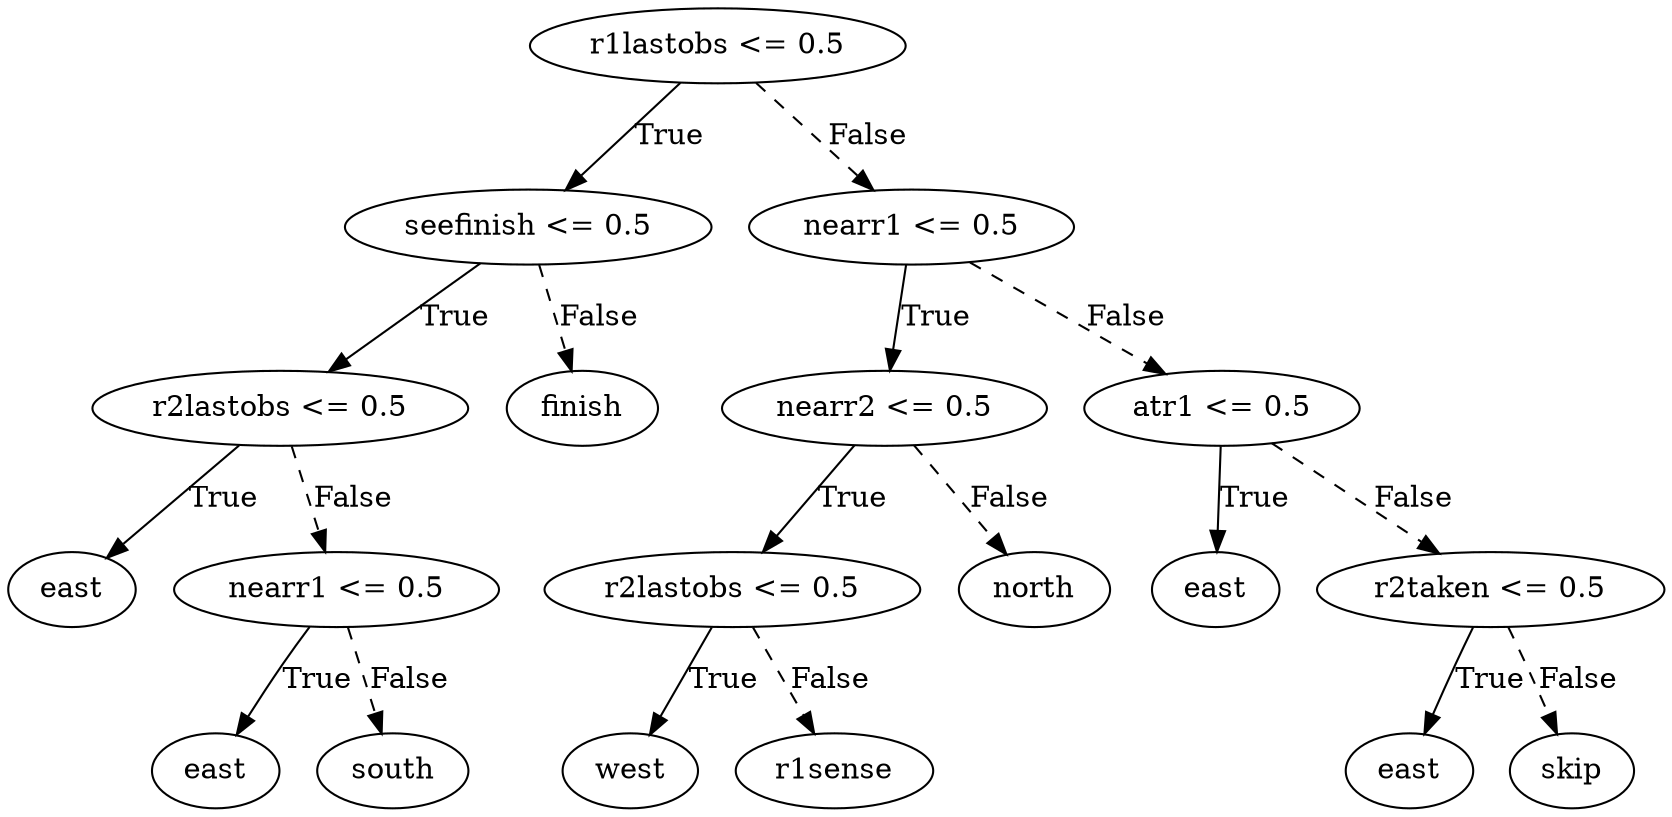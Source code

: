 digraph {
0 [label="r1lastobs <= 0.5"];
1 [label="seefinish <= 0.5"];
2 [label="r2lastobs <= 0.5"];
3 [label="east"];
2 -> 3 [label="True"];
4 [label="nearr1 <= 0.5"];
5 [label="east"];
4 -> 5 [label="True"];
6 [label="south"];
4 -> 6 [style="dashed", label="False"];
2 -> 4 [style="dashed", label="False"];
1 -> 2 [label="True"];
7 [label="finish"];
1 -> 7 [style="dashed", label="False"];
0 -> 1 [label="True"];
8 [label="nearr1 <= 0.5"];
9 [label="nearr2 <= 0.5"];
10 [label="r2lastobs <= 0.5"];
11 [label="west"];
10 -> 11 [label="True"];
12 [label="r1sense"];
10 -> 12 [style="dashed", label="False"];
9 -> 10 [label="True"];
13 [label="north"];
9 -> 13 [style="dashed", label="False"];
8 -> 9 [label="True"];
14 [label="atr1 <= 0.5"];
15 [label="east"];
14 -> 15 [label="True"];
16 [label="r2taken <= 0.5"];
17 [label="east"];
16 -> 17 [label="True"];
18 [label="skip"];
16 -> 18 [style="dashed", label="False"];
14 -> 16 [style="dashed", label="False"];
8 -> 14 [style="dashed", label="False"];
0 -> 8 [style="dashed", label="False"];

}